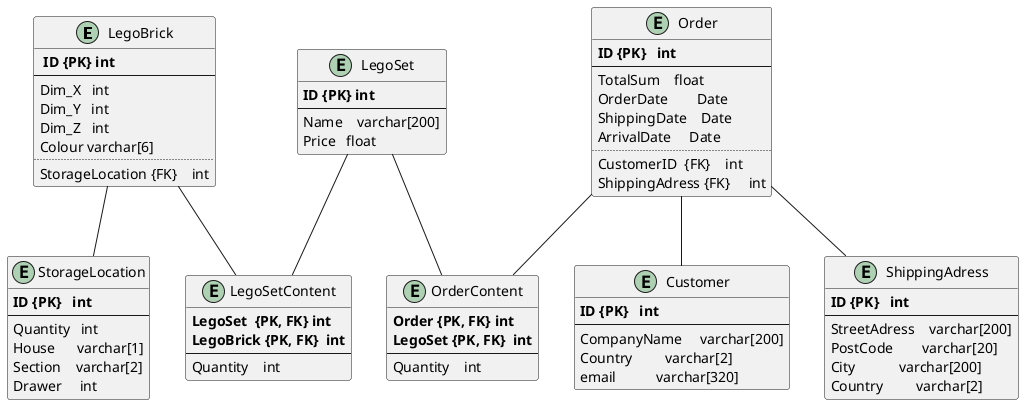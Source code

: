 @startuml Schema

entity LegoBrick{
    ** ID {PK}** **int**
    --
    Dim_X   int
    Dim_Y   int
    Dim_Z   int
    Colour varchar[6]
    ..
    StorageLocation {FK}    int
}

entity StorageLocation{
    **ID {PK}   int**
    --
    Quantity   int
    House      varchar[1]
    Section    varchar[2]
    Drawer     int
}

entity LegoSet{
    **ID {PK} int**
    --
    Name    varchar[200]
    Price   float
}

entity Order{
    **ID {PK}   int**
    --
    TotalSum    float
    OrderDate        Date
    ShippingDate    Date
    ArrivalDate     Date
    ..
    CustomerID  {FK}    int
    ShippingAdress {FK}     int
}

entity Customer{
    **ID {PK}   int**
    --
    CompanyName     varchar[200]
    Country         varchar[2]
    email           varchar[320]
}


entity LegoSetContent{
    **LegoSet  {PK, FK} int**
    **LegoBrick {PK, FK}  int**
    --
    Quantity    int 
}

entity ShippingAdress{
    **ID {PK}   int**
    --
    StreetAdress    varchar[200]
    PostCode        varchar[20]
    City            varchar[200]
    Country         varchar[2]
}

entity OrderContent{
    **Order {PK, FK} int**
    **LegoSet {PK, FK}  int**
    --
    Quantity    int
}


LegoBrick -- StorageLocation
LegoBrick -- LegoSetContent

LegoSet -- LegoSetContent
LegoSet -- OrderContent

Order -- OrderContent
Order -- Customer
Order -- ShippingAdress

@enduml
